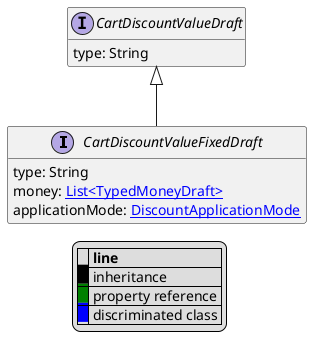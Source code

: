 @startuml

hide empty fields
hide empty methods
legend
|= |= line |
|<back:black>   </back>| inheritance |
|<back:green>   </back>| property reference |
|<back:blue>   </back>| discriminated class |
endlegend
interface CartDiscountValueFixedDraft [[CartDiscountValueFixedDraft.svg]] extends CartDiscountValueDraft {
    type: String
    money: [[TypedMoneyDraft.svg List<TypedMoneyDraft>]]
    applicationMode: [[DiscountApplicationMode.svg DiscountApplicationMode]]
}
interface CartDiscountValueDraft [[CartDiscountValueDraft.svg]]  {
    type: String
}





@enduml
